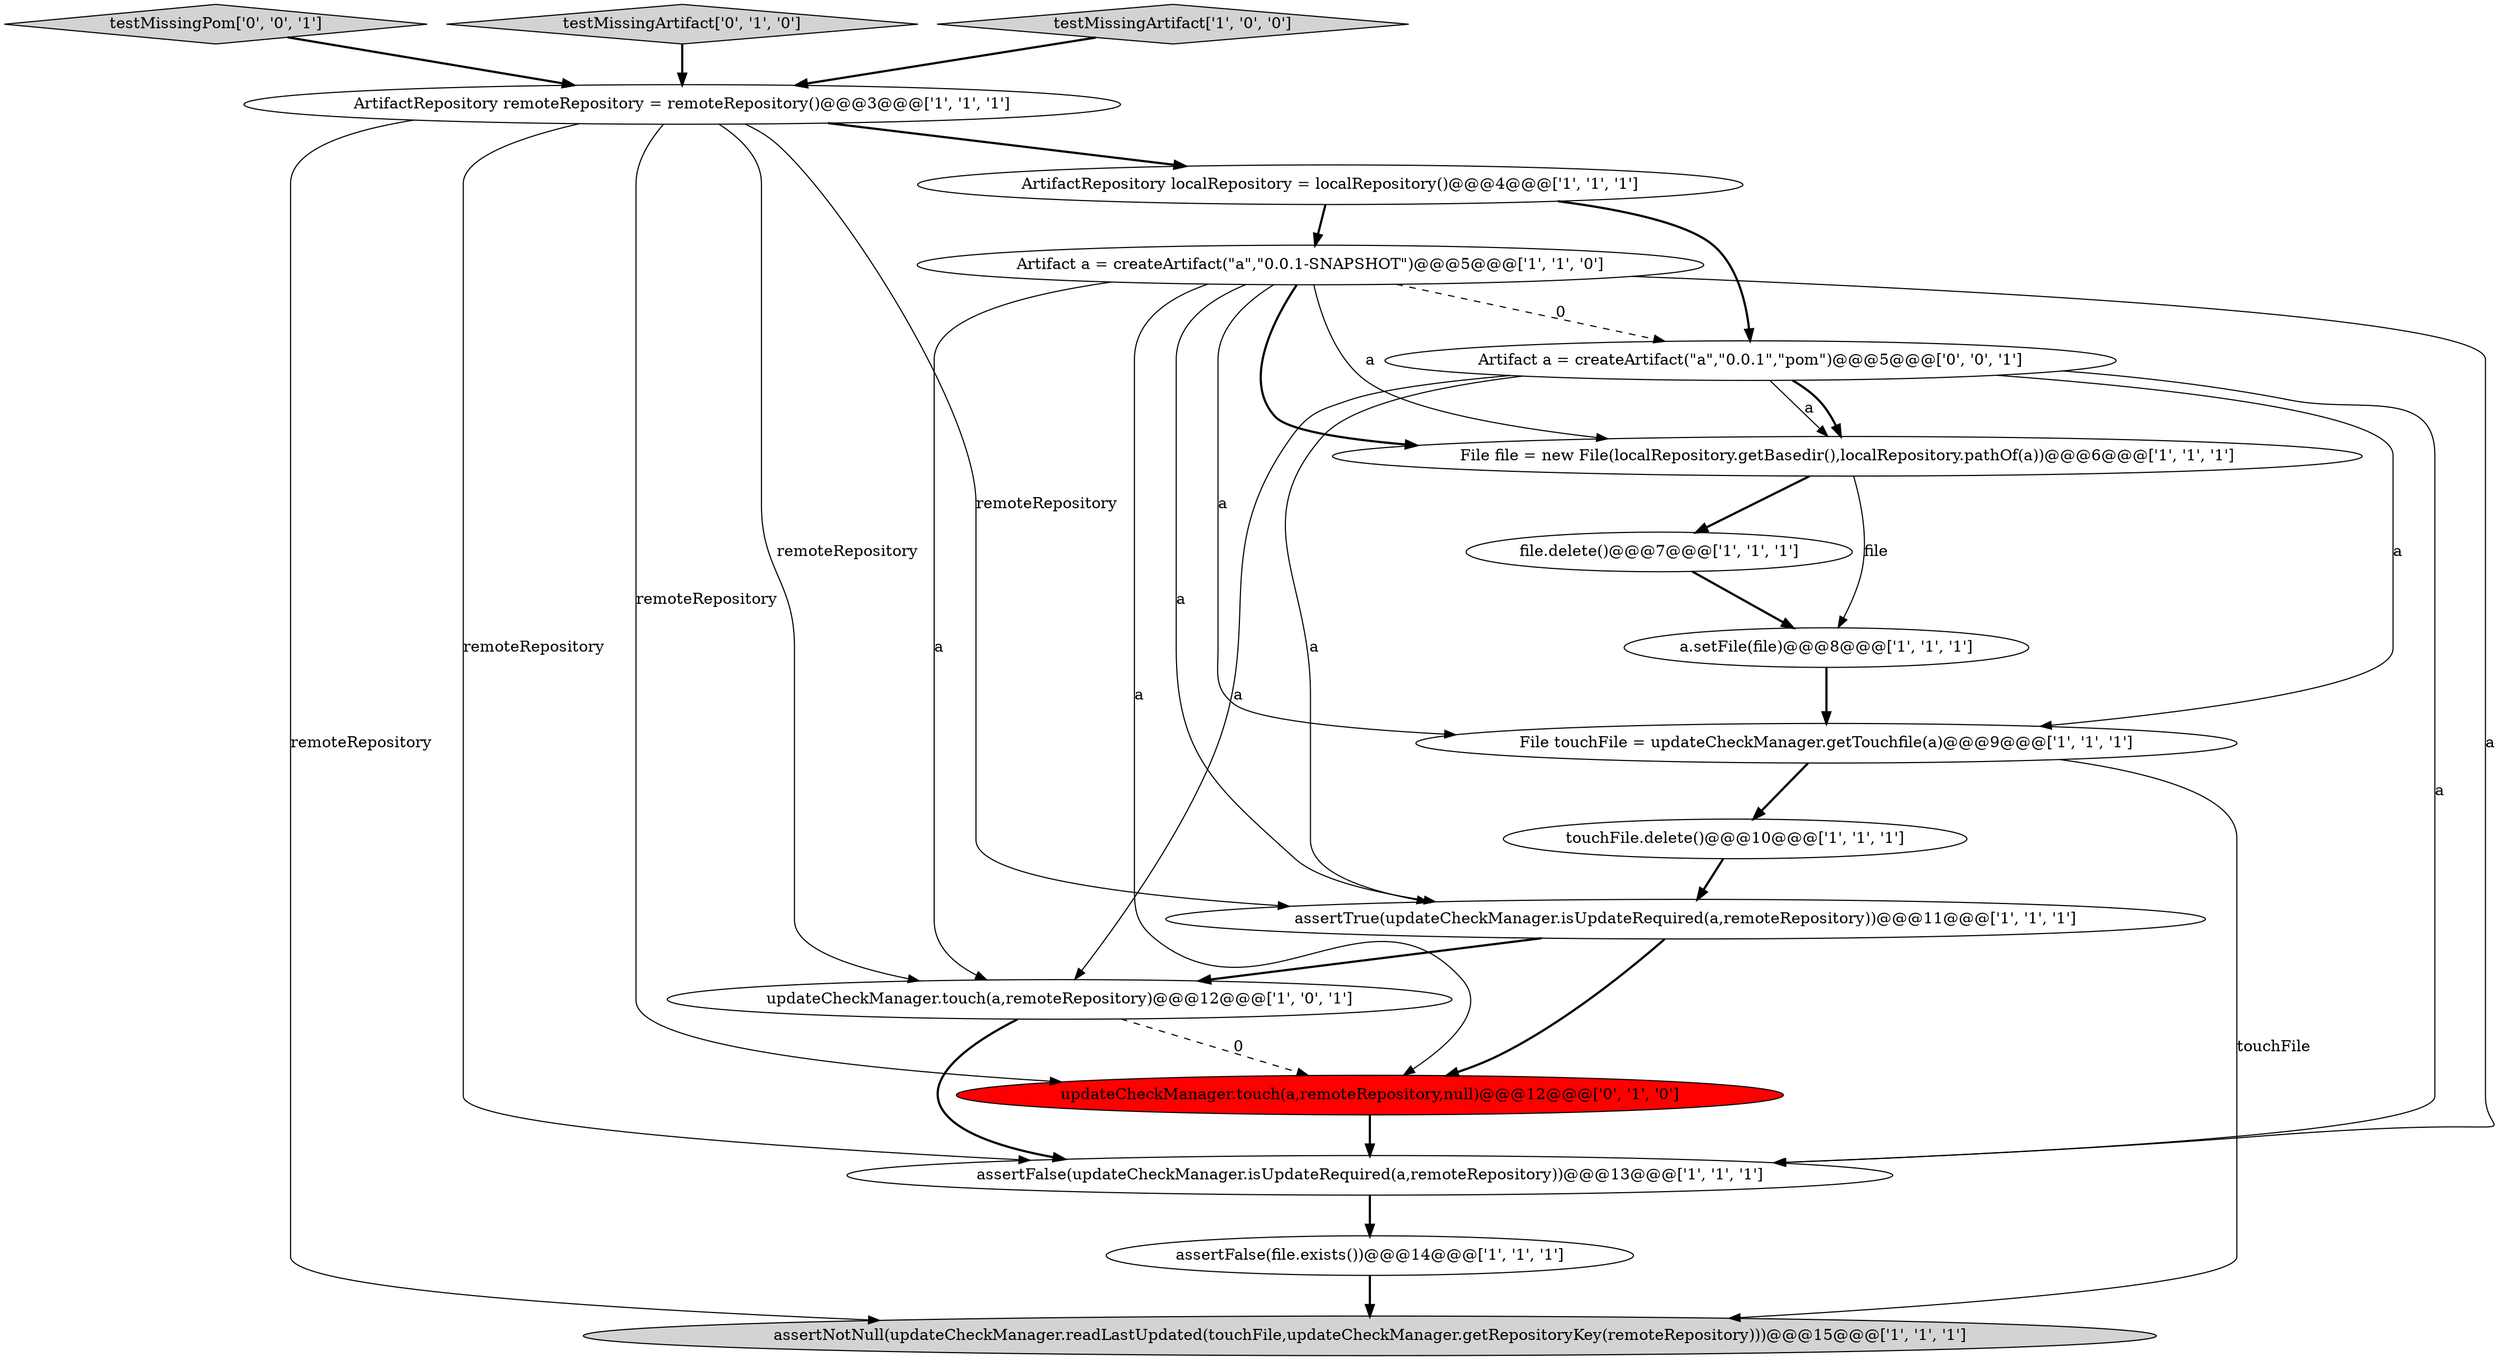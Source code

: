 digraph {
6 [style = filled, label = "a.setFile(file)@@@8@@@['1', '1', '1']", fillcolor = white, shape = ellipse image = "AAA0AAABBB1BBB"];
9 [style = filled, label = "updateCheckManager.touch(a,remoteRepository)@@@12@@@['1', '0', '1']", fillcolor = white, shape = ellipse image = "AAA0AAABBB1BBB"];
14 [style = filled, label = "updateCheckManager.touch(a,remoteRepository,null)@@@12@@@['0', '1', '0']", fillcolor = red, shape = ellipse image = "AAA1AAABBB2BBB"];
17 [style = filled, label = "testMissingPom['0', '0', '1']", fillcolor = lightgray, shape = diamond image = "AAA0AAABBB3BBB"];
15 [style = filled, label = "testMissingArtifact['0', '1', '0']", fillcolor = lightgray, shape = diamond image = "AAA0AAABBB2BBB"];
10 [style = filled, label = "assertTrue(updateCheckManager.isUpdateRequired(a,remoteRepository))@@@11@@@['1', '1', '1']", fillcolor = white, shape = ellipse image = "AAA0AAABBB1BBB"];
0 [style = filled, label = "assertFalse(updateCheckManager.isUpdateRequired(a,remoteRepository))@@@13@@@['1', '1', '1']", fillcolor = white, shape = ellipse image = "AAA0AAABBB1BBB"];
7 [style = filled, label = "touchFile.delete()@@@10@@@['1', '1', '1']", fillcolor = white, shape = ellipse image = "AAA0AAABBB1BBB"];
1 [style = filled, label = "File file = new File(localRepository.getBasedir(),localRepository.pathOf(a))@@@6@@@['1', '1', '1']", fillcolor = white, shape = ellipse image = "AAA0AAABBB1BBB"];
2 [style = filled, label = "testMissingArtifact['1', '0', '0']", fillcolor = lightgray, shape = diamond image = "AAA0AAABBB1BBB"];
8 [style = filled, label = "File touchFile = updateCheckManager.getTouchfile(a)@@@9@@@['1', '1', '1']", fillcolor = white, shape = ellipse image = "AAA0AAABBB1BBB"];
3 [style = filled, label = "Artifact a = createArtifact(\"a\",\"0.0.1-SNAPSHOT\")@@@5@@@['1', '1', '0']", fillcolor = white, shape = ellipse image = "AAA0AAABBB1BBB"];
4 [style = filled, label = "ArtifactRepository remoteRepository = remoteRepository()@@@3@@@['1', '1', '1']", fillcolor = white, shape = ellipse image = "AAA0AAABBB1BBB"];
12 [style = filled, label = "assertNotNull(updateCheckManager.readLastUpdated(touchFile,updateCheckManager.getRepositoryKey(remoteRepository)))@@@15@@@['1', '1', '1']", fillcolor = lightgray, shape = ellipse image = "AAA0AAABBB1BBB"];
11 [style = filled, label = "file.delete()@@@7@@@['1', '1', '1']", fillcolor = white, shape = ellipse image = "AAA0AAABBB1BBB"];
16 [style = filled, label = "Artifact a = createArtifact(\"a\",\"0.0.1\",\"pom\")@@@5@@@['0', '0', '1']", fillcolor = white, shape = ellipse image = "AAA0AAABBB3BBB"];
5 [style = filled, label = "ArtifactRepository localRepository = localRepository()@@@4@@@['1', '1', '1']", fillcolor = white, shape = ellipse image = "AAA0AAABBB1BBB"];
13 [style = filled, label = "assertFalse(file.exists())@@@14@@@['1', '1', '1']", fillcolor = white, shape = ellipse image = "AAA0AAABBB1BBB"];
5->3 [style = bold, label=""];
4->12 [style = solid, label="remoteRepository"];
9->0 [style = bold, label=""];
0->13 [style = bold, label=""];
3->1 [style = bold, label=""];
16->1 [style = solid, label="a"];
10->14 [style = bold, label=""];
7->10 [style = bold, label=""];
16->8 [style = solid, label="a"];
11->6 [style = bold, label=""];
4->10 [style = solid, label="remoteRepository"];
3->9 [style = solid, label="a"];
16->10 [style = solid, label="a"];
4->0 [style = solid, label="remoteRepository"];
2->4 [style = bold, label=""];
3->14 [style = solid, label="a"];
8->7 [style = bold, label=""];
1->11 [style = bold, label=""];
5->16 [style = bold, label=""];
3->8 [style = solid, label="a"];
3->0 [style = solid, label="a"];
13->12 [style = bold, label=""];
9->14 [style = dashed, label="0"];
14->0 [style = bold, label=""];
16->0 [style = solid, label="a"];
16->1 [style = bold, label=""];
3->10 [style = solid, label="a"];
6->8 [style = bold, label=""];
15->4 [style = bold, label=""];
8->12 [style = solid, label="touchFile"];
4->14 [style = solid, label="remoteRepository"];
10->9 [style = bold, label=""];
4->9 [style = solid, label="remoteRepository"];
1->6 [style = solid, label="file"];
16->9 [style = solid, label="a"];
4->5 [style = bold, label=""];
3->1 [style = solid, label="a"];
17->4 [style = bold, label=""];
3->16 [style = dashed, label="0"];
}

